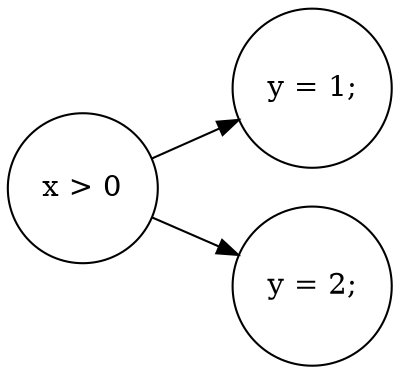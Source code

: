 digraph g {
	rankdir=LR;


	s0 [shape="circle" label="x > 0"];
	s1 [shape="circle" label="y = 1;"];	
	s2 [shape="circle" label="y = 2;"];
	
	s0 -> s1
	s0 -> s2


}

//dot -Tsvg sample_edge_graph.dot > sample_edge_graph.png